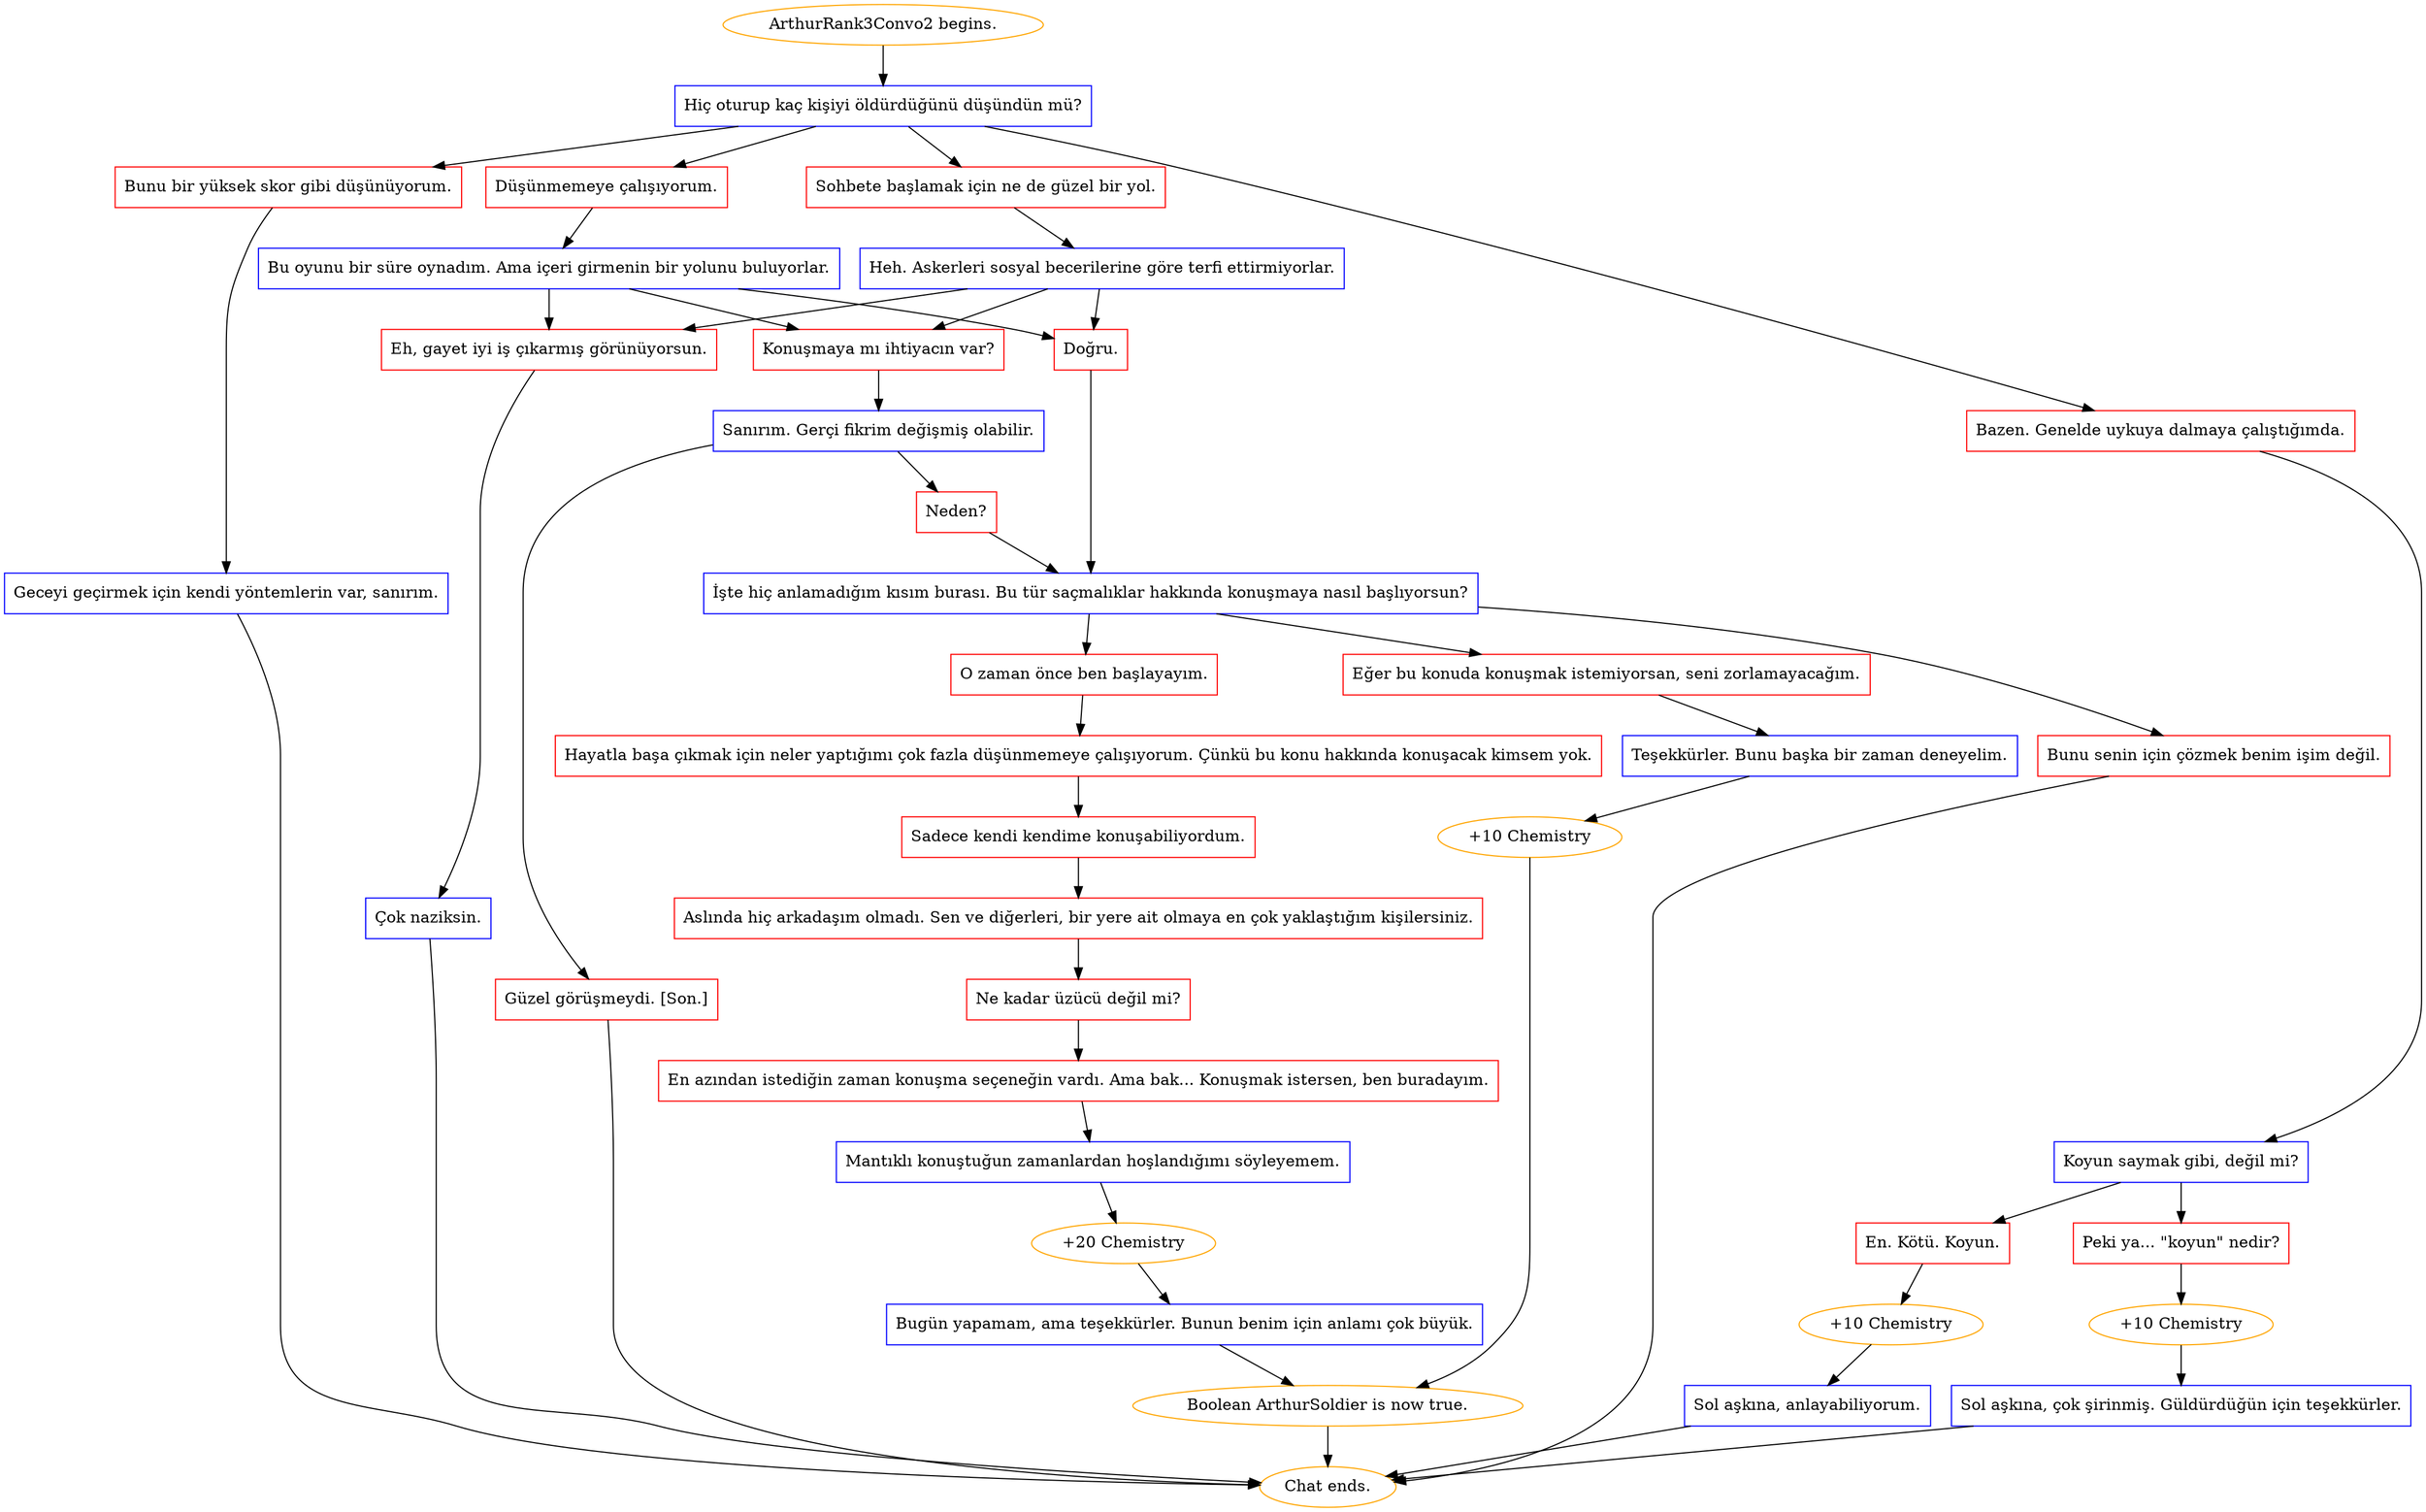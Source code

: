 digraph {
	"ArthurRank3Convo2 begins." [color=orange];
		"ArthurRank3Convo2 begins." -> j4076290188;
	j4076290188 [label="Hiç oturup kaç kişiyi öldürdüğünü düşündün mü?",shape=box,color=blue];
		j4076290188 -> j3936128135;
		j4076290188 -> j4166510427;
		j4076290188 -> j4060467854;
		j4076290188 -> j1950152962;
	j3936128135 [label="Düşünmemeye çalışıyorum.",shape=box,color=red];
		j3936128135 -> j1365928766;
	j4166510427 [label="Sohbete başlamak için ne de güzel bir yol.",shape=box,color=red];
		j4166510427 -> j1418841922;
	j4060467854 [label="Bazen. Genelde uykuya dalmaya çalıştığımda.",shape=box,color=red];
		j4060467854 -> j3207592131;
	j1950152962 [label="Bunu bir yüksek skor gibi düşünüyorum.",shape=box,color=red];
		j1950152962 -> j3903117508;
	j1365928766 [label="Bu oyunu bir süre oynadım. Ama içeri girmenin bir yolunu buluyorlar.",shape=box,color=blue];
		j1365928766 -> j1329236996;
		j1365928766 -> j1476128664;
		j1365928766 -> j1253464593;
	j1418841922 [label="Heh. Askerleri sosyal becerilerine göre terfi ettirmiyorlar.",shape=box,color=blue];
		j1418841922 -> j1329236996;
		j1418841922 -> j1476128664;
		j1418841922 -> j1253464593;
	j3207592131 [label="Koyun saymak gibi, değil mi?",shape=box,color=blue];
		j3207592131 -> j983104940;
		j3207592131 -> j2304663168;
	j3903117508 [label="Geceyi geçirmek için kendi yöntemlerin var, sanırım.",shape=box,color=blue];
		j3903117508 -> "Chat ends.";
	j1329236996 [label="Konuşmaya mı ihtiyacın var?",shape=box,color=red];
		j1329236996 -> j2571619563;
	j1476128664 [label="Doğru.",shape=box,color=red];
		j1476128664 -> j2243338331;
	j1253464593 [label="Eh, gayet iyi iş çıkarmış görünüyorsun.",shape=box,color=red];
		j1253464593 -> j960231326;
	j983104940 [label="En. Kötü. Koyun.",shape=box,color=red];
		j983104940 -> j780137625;
	j2304663168 [label="Peki ya... \"koyun\" nedir?",shape=box,color=red];
		j2304663168 -> j1132149735;
	"Chat ends." [color=orange];
	j2571619563 [label="Sanırım. Gerçi fikrim değişmiş olabilir.",shape=box,color=blue];
		j2571619563 -> j1160585123;
		j2571619563 -> j149453669;
	j2243338331 [label="İşte hiç anlamadığım kısım burası. Bu tür saçmalıklar hakkında konuşmaya nasıl başlıyorsun?",shape=box,color=blue];
		j2243338331 -> j1499904485;
		j2243338331 -> j2483317064;
		j2243338331 -> j3325059161;
	j960231326 [label="Çok naziksin.",shape=box,color=blue];
		j960231326 -> "Chat ends.";
	j780137625 [label="+10 Chemistry",color=orange];
		j780137625 -> j2657197697;
	j1132149735 [label="+10 Chemistry",color=orange];
		j1132149735 -> j799417800;
	j1160585123 [label="Neden?",shape=box,color=red];
		j1160585123 -> j2243338331;
	j149453669 [label="Güzel görüşmeydi. [Son.]",shape=box,color=red];
		j149453669 -> "Chat ends.";
	j1499904485 [label="Eğer bu konuda konuşmak istemiyorsan, seni zorlamayacağım.",shape=box,color=red];
		j1499904485 -> j1924464555;
	j2483317064 [label="O zaman önce ben başlayayım.",shape=box,color=red];
		j2483317064 -> j530272005;
	j3325059161 [label="Bunu senin için çözmek benim işim değil.",shape=box,color=red];
		j3325059161 -> "Chat ends.";
	j2657197697 [label="Sol aşkına, anlayabiliyorum.",shape=box,color=blue];
		j2657197697 -> "Chat ends.";
	j799417800 [label="Sol aşkına, çok şirinmiş. Güldürdüğün için teşekkürler.",shape=box,color=blue];
		j799417800 -> "Chat ends.";
	j1924464555 [label="Teşekkürler. Bunu başka bir zaman deneyelim.",shape=box,color=blue];
		j1924464555 -> j3874352369;
	j530272005 [label="Hayatla başa çıkmak için neler yaptığımı çok fazla düşünmemeye çalışıyorum. Çünkü bu konu hakkında konuşacak kimsem yok.",shape=box,color=red];
		j530272005 -> j2930037448;
	j3874352369 [label="+10 Chemistry",color=orange];
		j3874352369 -> j1487843466;
	j2930037448 [label="Sadece kendi kendime konuşabiliyordum.",shape=box,color=red];
		j2930037448 -> j4059121118;
	j1487843466 [label="Boolean ArthurSoldier is now true.",color=orange];
		j1487843466 -> "Chat ends.";
	j4059121118 [label="Aslında hiç arkadaşım olmadı. Sen ve diğerleri, bir yere ait olmaya en çok yaklaştığım kişilersiniz.",shape=box,color=red];
		j4059121118 -> j1723777586;
	j1723777586 [label="Ne kadar üzücü değil mi?",shape=box,color=red];
		j1723777586 -> j1657621445;
	j1657621445 [label="En azından istediğin zaman konuşma seçeneğin vardı. Ama bak... Konuşmak istersen, ben buradayım.",shape=box,color=red];
		j1657621445 -> j4030625958;
	j4030625958 [label="Mantıklı konuştuğun zamanlardan hoşlandığımı söyleyemem.",shape=box,color=blue];
		j4030625958 -> j2286400039;
	j2286400039 [label="+20 Chemistry",color=orange];
		j2286400039 -> j3822128074;
	j3822128074 [label="Bugün yapamam, ama teşekkürler. Bunun benim için anlamı çok büyük.",shape=box,color=blue];
		j3822128074 -> j1487843466;
}